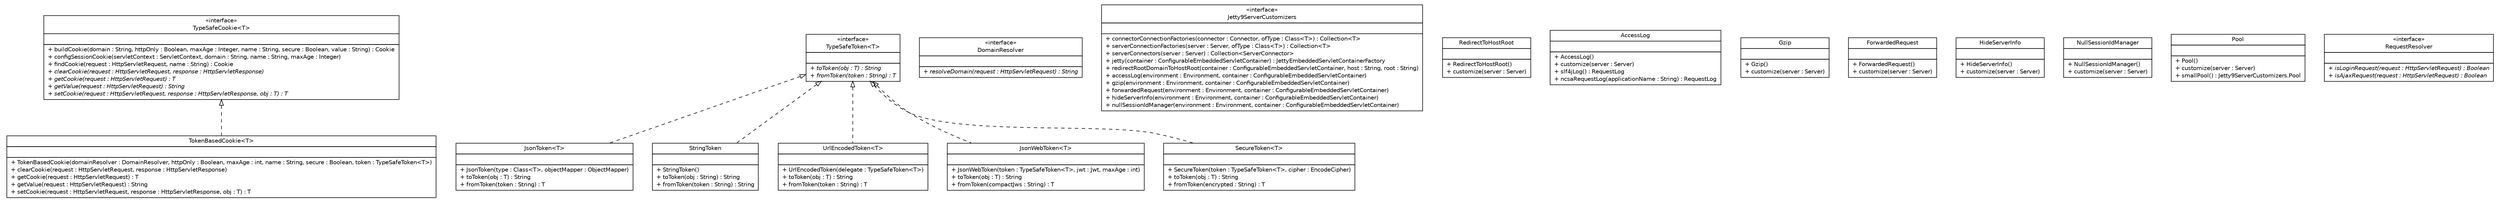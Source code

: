 #!/usr/local/bin/dot
#
# Class diagram 
# Generated by UMLGraph version R5_6-24-gf6e263 (http://www.umlgraph.org/)
#

digraph G {
	edge [fontname="Helvetica",fontsize=10,labelfontname="Helvetica",labelfontsize=10];
	node [fontname="Helvetica",fontsize=10,shape=plaintext];
	nodesep=0.25;
	ranksep=0.5;
	// cn.home1.oss.lib.webmvc.api.TokenBasedCookie<T>
	c58 [label=<<table title="cn.home1.oss.lib.webmvc.api.TokenBasedCookie" border="0" cellborder="1" cellspacing="0" cellpadding="2" port="p" href="./TokenBasedCookie.html">
		<tr><td><table border="0" cellspacing="0" cellpadding="1">
<tr><td align="center" balign="center"> TokenBasedCookie&lt;T&gt; </td></tr>
		</table></td></tr>
		<tr><td><table border="0" cellspacing="0" cellpadding="1">
<tr><td align="left" balign="left">  </td></tr>
		</table></td></tr>
		<tr><td><table border="0" cellspacing="0" cellpadding="1">
<tr><td align="left" balign="left"> + TokenBasedCookie(domainResolver : DomainResolver, httpOnly : Boolean, maxAge : int, name : String, secure : Boolean, token : TypeSafeToken&lt;T&gt;) </td></tr>
<tr><td align="left" balign="left"> + clearCookie(request : HttpServletRequest, response : HttpServletResponse) </td></tr>
<tr><td align="left" balign="left"> + getCookie(request : HttpServletRequest) : T </td></tr>
<tr><td align="left" balign="left"> + getValue(request : HttpServletRequest) : String </td></tr>
<tr><td align="left" balign="left"> + setCookie(request : HttpServletRequest, response : HttpServletResponse, obj : T) : T </td></tr>
		</table></td></tr>
		</table>>, URL="./TokenBasedCookie.html", fontname="Helvetica", fontcolor="black", fontsize=10.0];
	// cn.home1.oss.lib.webmvc.api.JsonToken<T>
	c59 [label=<<table title="cn.home1.oss.lib.webmvc.api.JsonToken" border="0" cellborder="1" cellspacing="0" cellpadding="2" port="p" href="./JsonToken.html">
		<tr><td><table border="0" cellspacing="0" cellpadding="1">
<tr><td align="center" balign="center"> JsonToken&lt;T&gt; </td></tr>
		</table></td></tr>
		<tr><td><table border="0" cellspacing="0" cellpadding="1">
<tr><td align="left" balign="left">  </td></tr>
		</table></td></tr>
		<tr><td><table border="0" cellspacing="0" cellpadding="1">
<tr><td align="left" balign="left"> + JsonToken(type : Class&lt;T&gt;, objectMapper : ObjectMapper) </td></tr>
<tr><td align="left" balign="left"> + toToken(obj : T) : String </td></tr>
<tr><td align="left" balign="left"> + fromToken(token : String) : T </td></tr>
		</table></td></tr>
		</table>>, URL="./JsonToken.html", fontname="Helvetica", fontcolor="black", fontsize=10.0];
	// cn.home1.oss.lib.webmvc.api.TypeSafeToken<T>
	c60 [label=<<table title="cn.home1.oss.lib.webmvc.api.TypeSafeToken" border="0" cellborder="1" cellspacing="0" cellpadding="2" port="p" href="./TypeSafeToken.html">
		<tr><td><table border="0" cellspacing="0" cellpadding="1">
<tr><td align="center" balign="center"> &#171;interface&#187; </td></tr>
<tr><td align="center" balign="center"> TypeSafeToken&lt;T&gt; </td></tr>
		</table></td></tr>
		<tr><td><table border="0" cellspacing="0" cellpadding="1">
<tr><td align="left" balign="left">  </td></tr>
		</table></td></tr>
		<tr><td><table border="0" cellspacing="0" cellpadding="1">
<tr><td align="left" balign="left"><font face="Helvetica-Oblique" point-size="10.0"> + toToken(obj : T) : String </font></td></tr>
<tr><td align="left" balign="left"><font face="Helvetica-Oblique" point-size="10.0"> + fromToken(token : String) : T </font></td></tr>
		</table></td></tr>
		</table>>, URL="./TypeSafeToken.html", fontname="Helvetica", fontcolor="black", fontsize=10.0];
	// cn.home1.oss.lib.webmvc.api.DomainResolver
	c61 [label=<<table title="cn.home1.oss.lib.webmvc.api.DomainResolver" border="0" cellborder="1" cellspacing="0" cellpadding="2" port="p" href="./DomainResolver.html">
		<tr><td><table border="0" cellspacing="0" cellpadding="1">
<tr><td align="center" balign="center"> &#171;interface&#187; </td></tr>
<tr><td align="center" balign="center"> DomainResolver </td></tr>
		</table></td></tr>
		<tr><td><table border="0" cellspacing="0" cellpadding="1">
<tr><td align="left" balign="left">  </td></tr>
		</table></td></tr>
		<tr><td><table border="0" cellspacing="0" cellpadding="1">
<tr><td align="left" balign="left"><font face="Helvetica-Oblique" point-size="10.0"> + resolveDomain(request : HttpServletRequest) : String </font></td></tr>
		</table></td></tr>
		</table>>, URL="./DomainResolver.html", fontname="Helvetica", fontcolor="black", fontsize=10.0];
	// cn.home1.oss.lib.webmvc.api.Jetty9ServerCustomizers
	c62 [label=<<table title="cn.home1.oss.lib.webmvc.api.Jetty9ServerCustomizers" border="0" cellborder="1" cellspacing="0" cellpadding="2" port="p" href="./Jetty9ServerCustomizers.html">
		<tr><td><table border="0" cellspacing="0" cellpadding="1">
<tr><td align="center" balign="center"> &#171;interface&#187; </td></tr>
<tr><td align="center" balign="center"> Jetty9ServerCustomizers </td></tr>
		</table></td></tr>
		<tr><td><table border="0" cellspacing="0" cellpadding="1">
<tr><td align="left" balign="left">  </td></tr>
		</table></td></tr>
		<tr><td><table border="0" cellspacing="0" cellpadding="1">
<tr><td align="left" balign="left"> + connectorConnectionFactories(connector : Connector, ofType : Class&lt;T&gt;) : Collection&lt;T&gt; </td></tr>
<tr><td align="left" balign="left"> + serverConnectionFactories(server : Server, ofType : Class&lt;T&gt;) : Collection&lt;T&gt; </td></tr>
<tr><td align="left" balign="left"> + serverConnectors(server : Server) : Collection&lt;ServerConnector&gt; </td></tr>
<tr><td align="left" balign="left"> + jetty(container : ConfigurableEmbeddedServletContainer) : JettyEmbeddedServletContainerFactory </td></tr>
<tr><td align="left" balign="left"> + redirectRootDomainToHostRoot(container : ConfigurableEmbeddedServletContainer, host : String, root : String) </td></tr>
<tr><td align="left" balign="left"> + accessLog(environment : Environment, container : ConfigurableEmbeddedServletContainer) </td></tr>
<tr><td align="left" balign="left"> + gzip(environment : Environment, container : ConfigurableEmbeddedServletContainer) </td></tr>
<tr><td align="left" balign="left"> + forwardedRequest(environment : Environment, container : ConfigurableEmbeddedServletContainer) </td></tr>
<tr><td align="left" balign="left"> + hideServerInfo(environment : Environment, container : ConfigurableEmbeddedServletContainer) </td></tr>
<tr><td align="left" balign="left"> + nullSessionIdManager(environment : Environment, container : ConfigurableEmbeddedServletContainer) </td></tr>
		</table></td></tr>
		</table>>, URL="./Jetty9ServerCustomizers.html", fontname="Helvetica", fontcolor="black", fontsize=10.0];
	// cn.home1.oss.lib.webmvc.api.Jetty9ServerCustomizers.RedirectToHostRoot
	c63 [label=<<table title="cn.home1.oss.lib.webmvc.api.Jetty9ServerCustomizers.RedirectToHostRoot" border="0" cellborder="1" cellspacing="0" cellpadding="2" port="p" href="./Jetty9ServerCustomizers.RedirectToHostRoot.html">
		<tr><td><table border="0" cellspacing="0" cellpadding="1">
<tr><td align="center" balign="center"> RedirectToHostRoot </td></tr>
		</table></td></tr>
		<tr><td><table border="0" cellspacing="0" cellpadding="1">
<tr><td align="left" balign="left">  </td></tr>
		</table></td></tr>
		<tr><td><table border="0" cellspacing="0" cellpadding="1">
<tr><td align="left" balign="left"> + RedirectToHostRoot() </td></tr>
<tr><td align="left" balign="left"> + customize(server : Server) </td></tr>
		</table></td></tr>
		</table>>, URL="./Jetty9ServerCustomizers.RedirectToHostRoot.html", fontname="Helvetica", fontcolor="black", fontsize=10.0];
	// cn.home1.oss.lib.webmvc.api.Jetty9ServerCustomizers.AccessLog
	c64 [label=<<table title="cn.home1.oss.lib.webmvc.api.Jetty9ServerCustomizers.AccessLog" border="0" cellborder="1" cellspacing="0" cellpadding="2" port="p" href="./Jetty9ServerCustomizers.AccessLog.html">
		<tr><td><table border="0" cellspacing="0" cellpadding="1">
<tr><td align="center" balign="center"> AccessLog </td></tr>
		</table></td></tr>
		<tr><td><table border="0" cellspacing="0" cellpadding="1">
<tr><td align="left" balign="left">  </td></tr>
		</table></td></tr>
		<tr><td><table border="0" cellspacing="0" cellpadding="1">
<tr><td align="left" balign="left"> + AccessLog() </td></tr>
<tr><td align="left" balign="left"> + customize(server : Server) </td></tr>
<tr><td align="left" balign="left"> + slf4jLog() : RequestLog </td></tr>
<tr><td align="left" balign="left"> + ncsaRequestLog(applicationName : String) : RequestLog </td></tr>
		</table></td></tr>
		</table>>, URL="./Jetty9ServerCustomizers.AccessLog.html", fontname="Helvetica", fontcolor="black", fontsize=10.0];
	// cn.home1.oss.lib.webmvc.api.Jetty9ServerCustomizers.Gzip
	c65 [label=<<table title="cn.home1.oss.lib.webmvc.api.Jetty9ServerCustomizers.Gzip" border="0" cellborder="1" cellspacing="0" cellpadding="2" port="p" href="./Jetty9ServerCustomizers.Gzip.html">
		<tr><td><table border="0" cellspacing="0" cellpadding="1">
<tr><td align="center" balign="center"> Gzip </td></tr>
		</table></td></tr>
		<tr><td><table border="0" cellspacing="0" cellpadding="1">
<tr><td align="left" balign="left">  </td></tr>
		</table></td></tr>
		<tr><td><table border="0" cellspacing="0" cellpadding="1">
<tr><td align="left" balign="left"> + Gzip() </td></tr>
<tr><td align="left" balign="left"> + customize(server : Server) </td></tr>
		</table></td></tr>
		</table>>, URL="./Jetty9ServerCustomizers.Gzip.html", fontname="Helvetica", fontcolor="black", fontsize=10.0];
	// cn.home1.oss.lib.webmvc.api.Jetty9ServerCustomizers.ForwardedRequest
	c66 [label=<<table title="cn.home1.oss.lib.webmvc.api.Jetty9ServerCustomizers.ForwardedRequest" border="0" cellborder="1" cellspacing="0" cellpadding="2" port="p" href="./Jetty9ServerCustomizers.ForwardedRequest.html">
		<tr><td><table border="0" cellspacing="0" cellpadding="1">
<tr><td align="center" balign="center"> ForwardedRequest </td></tr>
		</table></td></tr>
		<tr><td><table border="0" cellspacing="0" cellpadding="1">
<tr><td align="left" balign="left">  </td></tr>
		</table></td></tr>
		<tr><td><table border="0" cellspacing="0" cellpadding="1">
<tr><td align="left" balign="left"> + ForwardedRequest() </td></tr>
<tr><td align="left" balign="left"> + customize(server : Server) </td></tr>
		</table></td></tr>
		</table>>, URL="./Jetty9ServerCustomizers.ForwardedRequest.html", fontname="Helvetica", fontcolor="black", fontsize=10.0];
	// cn.home1.oss.lib.webmvc.api.Jetty9ServerCustomizers.HideServerInfo
	c67 [label=<<table title="cn.home1.oss.lib.webmvc.api.Jetty9ServerCustomizers.HideServerInfo" border="0" cellborder="1" cellspacing="0" cellpadding="2" port="p" href="./Jetty9ServerCustomizers.HideServerInfo.html">
		<tr><td><table border="0" cellspacing="0" cellpadding="1">
<tr><td align="center" balign="center"> HideServerInfo </td></tr>
		</table></td></tr>
		<tr><td><table border="0" cellspacing="0" cellpadding="1">
<tr><td align="left" balign="left">  </td></tr>
		</table></td></tr>
		<tr><td><table border="0" cellspacing="0" cellpadding="1">
<tr><td align="left" balign="left"> + HideServerInfo() </td></tr>
<tr><td align="left" balign="left"> + customize(server : Server) </td></tr>
		</table></td></tr>
		</table>>, URL="./Jetty9ServerCustomizers.HideServerInfo.html", fontname="Helvetica", fontcolor="black", fontsize=10.0];
	// cn.home1.oss.lib.webmvc.api.Jetty9ServerCustomizers.NullSessionIdManager
	c68 [label=<<table title="cn.home1.oss.lib.webmvc.api.Jetty9ServerCustomizers.NullSessionIdManager" border="0" cellborder="1" cellspacing="0" cellpadding="2" port="p" href="./Jetty9ServerCustomizers.NullSessionIdManager.html">
		<tr><td><table border="0" cellspacing="0" cellpadding="1">
<tr><td align="center" balign="center"> NullSessionIdManager </td></tr>
		</table></td></tr>
		<tr><td><table border="0" cellspacing="0" cellpadding="1">
<tr><td align="left" balign="left">  </td></tr>
		</table></td></tr>
		<tr><td><table border="0" cellspacing="0" cellpadding="1">
<tr><td align="left" balign="left"> + NullSessionIdManager() </td></tr>
<tr><td align="left" balign="left"> + customize(server : Server) </td></tr>
		</table></td></tr>
		</table>>, URL="./Jetty9ServerCustomizers.NullSessionIdManager.html", fontname="Helvetica", fontcolor="black", fontsize=10.0];
	// cn.home1.oss.lib.webmvc.api.Jetty9ServerCustomizers.Pool
	c69 [label=<<table title="cn.home1.oss.lib.webmvc.api.Jetty9ServerCustomizers.Pool" border="0" cellborder="1" cellspacing="0" cellpadding="2" port="p" href="./Jetty9ServerCustomizers.Pool.html">
		<tr><td><table border="0" cellspacing="0" cellpadding="1">
<tr><td align="center" balign="center"> Pool </td></tr>
		</table></td></tr>
		<tr><td><table border="0" cellspacing="0" cellpadding="1">
<tr><td align="left" balign="left">  </td></tr>
		</table></td></tr>
		<tr><td><table border="0" cellspacing="0" cellpadding="1">
<tr><td align="left" balign="left"> + Pool() </td></tr>
<tr><td align="left" balign="left"> + customize(server : Server) </td></tr>
<tr><td align="left" balign="left"> + smallPool() : Jetty9ServerCustomizers.Pool </td></tr>
		</table></td></tr>
		</table>>, URL="./Jetty9ServerCustomizers.Pool.html", fontname="Helvetica", fontcolor="black", fontsize=10.0];
	// cn.home1.oss.lib.webmvc.api.TypeSafeCookie<T>
	c70 [label=<<table title="cn.home1.oss.lib.webmvc.api.TypeSafeCookie" border="0" cellborder="1" cellspacing="0" cellpadding="2" port="p" href="./TypeSafeCookie.html">
		<tr><td><table border="0" cellspacing="0" cellpadding="1">
<tr><td align="center" balign="center"> &#171;interface&#187; </td></tr>
<tr><td align="center" balign="center"> TypeSafeCookie&lt;T&gt; </td></tr>
		</table></td></tr>
		<tr><td><table border="0" cellspacing="0" cellpadding="1">
<tr><td align="left" balign="left">  </td></tr>
		</table></td></tr>
		<tr><td><table border="0" cellspacing="0" cellpadding="1">
<tr><td align="left" balign="left"> + buildCookie(domain : String, httpOnly : Boolean, maxAge : Integer, name : String, secure : Boolean, value : String) : Cookie </td></tr>
<tr><td align="left" balign="left"> + configSessionCookie(servletContext : ServletContext, domain : String, name : String, maxAge : Integer) </td></tr>
<tr><td align="left" balign="left"> + findCookie(request : HttpServletRequest, name : String) : Cookie </td></tr>
<tr><td align="left" balign="left"><font face="Helvetica-Oblique" point-size="10.0"> + clearCookie(request : HttpServletRequest, response : HttpServletResponse) </font></td></tr>
<tr><td align="left" balign="left"><font face="Helvetica-Oblique" point-size="10.0"> + getCookie(request : HttpServletRequest) : T </font></td></tr>
<tr><td align="left" balign="left"><font face="Helvetica-Oblique" point-size="10.0"> + getValue(request : HttpServletRequest) : String </font></td></tr>
<tr><td align="left" balign="left"><font face="Helvetica-Oblique" point-size="10.0"> + setCookie(request : HttpServletRequest, response : HttpServletResponse, obj : T) : T </font></td></tr>
		</table></td></tr>
		</table>>, URL="./TypeSafeCookie.html", fontname="Helvetica", fontcolor="black", fontsize=10.0];
	// cn.home1.oss.lib.webmvc.api.StringToken
	c71 [label=<<table title="cn.home1.oss.lib.webmvc.api.StringToken" border="0" cellborder="1" cellspacing="0" cellpadding="2" port="p" href="./StringToken.html">
		<tr><td><table border="0" cellspacing="0" cellpadding="1">
<tr><td align="center" balign="center"> StringToken </td></tr>
		</table></td></tr>
		<tr><td><table border="0" cellspacing="0" cellpadding="1">
<tr><td align="left" balign="left">  </td></tr>
		</table></td></tr>
		<tr><td><table border="0" cellspacing="0" cellpadding="1">
<tr><td align="left" balign="left"> + StringToken() </td></tr>
<tr><td align="left" balign="left"> + toToken(obj : String) : String </td></tr>
<tr><td align="left" balign="left"> + fromToken(token : String) : String </td></tr>
		</table></td></tr>
		</table>>, URL="./StringToken.html", fontname="Helvetica", fontcolor="black", fontsize=10.0];
	// cn.home1.oss.lib.webmvc.api.UrlEncodedToken<T>
	c72 [label=<<table title="cn.home1.oss.lib.webmvc.api.UrlEncodedToken" border="0" cellborder="1" cellspacing="0" cellpadding="2" port="p" href="./UrlEncodedToken.html">
		<tr><td><table border="0" cellspacing="0" cellpadding="1">
<tr><td align="center" balign="center"> UrlEncodedToken&lt;T&gt; </td></tr>
		</table></td></tr>
		<tr><td><table border="0" cellspacing="0" cellpadding="1">
<tr><td align="left" balign="left">  </td></tr>
		</table></td></tr>
		<tr><td><table border="0" cellspacing="0" cellpadding="1">
<tr><td align="left" balign="left"> + UrlEncodedToken(delegate : TypeSafeToken&lt;T&gt;) </td></tr>
<tr><td align="left" balign="left"> + toToken(obj : T) : String </td></tr>
<tr><td align="left" balign="left"> + fromToken(token : String) : T </td></tr>
		</table></td></tr>
		</table>>, URL="./UrlEncodedToken.html", fontname="Helvetica", fontcolor="black", fontsize=10.0];
	// cn.home1.oss.lib.webmvc.api.RequestResolver
	c73 [label=<<table title="cn.home1.oss.lib.webmvc.api.RequestResolver" border="0" cellborder="1" cellspacing="0" cellpadding="2" port="p" href="./RequestResolver.html">
		<tr><td><table border="0" cellspacing="0" cellpadding="1">
<tr><td align="center" balign="center"> &#171;interface&#187; </td></tr>
<tr><td align="center" balign="center"> RequestResolver </td></tr>
		</table></td></tr>
		<tr><td><table border="0" cellspacing="0" cellpadding="1">
<tr><td align="left" balign="left">  </td></tr>
		</table></td></tr>
		<tr><td><table border="0" cellspacing="0" cellpadding="1">
<tr><td align="left" balign="left"><font face="Helvetica-Oblique" point-size="10.0"> + isLoginRequest(request : HttpServletRequest) : Boolean </font></td></tr>
<tr><td align="left" balign="left"><font face="Helvetica-Oblique" point-size="10.0"> + isAjaxRequest(request : HttpServletRequest) : Boolean </font></td></tr>
		</table></td></tr>
		</table>>, URL="./RequestResolver.html", fontname="Helvetica", fontcolor="black", fontsize=10.0];
	// cn.home1.oss.lib.webmvc.api.JsonWebToken<T>
	c74 [label=<<table title="cn.home1.oss.lib.webmvc.api.JsonWebToken" border="0" cellborder="1" cellspacing="0" cellpadding="2" port="p" href="./JsonWebToken.html">
		<tr><td><table border="0" cellspacing="0" cellpadding="1">
<tr><td align="center" balign="center"> JsonWebToken&lt;T&gt; </td></tr>
		</table></td></tr>
		<tr><td><table border="0" cellspacing="0" cellpadding="1">
<tr><td align="left" balign="left">  </td></tr>
		</table></td></tr>
		<tr><td><table border="0" cellspacing="0" cellpadding="1">
<tr><td align="left" balign="left"> + JsonWebToken(token : TypeSafeToken&lt;T&gt;, jwt : Jwt, maxAge : int) </td></tr>
<tr><td align="left" balign="left"> + toToken(obj : T) : String </td></tr>
<tr><td align="left" balign="left"> + fromToken(compactJws : String) : T </td></tr>
		</table></td></tr>
		</table>>, URL="./JsonWebToken.html", fontname="Helvetica", fontcolor="black", fontsize=10.0];
	// cn.home1.oss.lib.webmvc.api.SecureToken<T>
	c75 [label=<<table title="cn.home1.oss.lib.webmvc.api.SecureToken" border="0" cellborder="1" cellspacing="0" cellpadding="2" port="p" href="./SecureToken.html">
		<tr><td><table border="0" cellspacing="0" cellpadding="1">
<tr><td align="center" balign="center"> SecureToken&lt;T&gt; </td></tr>
		</table></td></tr>
		<tr><td><table border="0" cellspacing="0" cellpadding="1">
<tr><td align="left" balign="left">  </td></tr>
		</table></td></tr>
		<tr><td><table border="0" cellspacing="0" cellpadding="1">
<tr><td align="left" balign="left"> + SecureToken(token : TypeSafeToken&lt;T&gt;, cipher : EncodeCipher) </td></tr>
<tr><td align="left" balign="left"> + toToken(obj : T) : String </td></tr>
<tr><td align="left" balign="left"> + fromToken(encrypted : String) : T </td></tr>
		</table></td></tr>
		</table>>, URL="./SecureToken.html", fontname="Helvetica", fontcolor="black", fontsize=10.0];
	//cn.home1.oss.lib.webmvc.api.TokenBasedCookie<T> implements cn.home1.oss.lib.webmvc.api.TypeSafeCookie<T>
	c70:p -> c58:p [dir=back,arrowtail=empty,style=dashed];
	//cn.home1.oss.lib.webmvc.api.JsonToken<T> implements cn.home1.oss.lib.webmvc.api.TypeSafeToken<T>
	c60:p -> c59:p [dir=back,arrowtail=empty,style=dashed];
	//cn.home1.oss.lib.webmvc.api.StringToken implements cn.home1.oss.lib.webmvc.api.TypeSafeToken<T>
	c60:p -> c71:p [dir=back,arrowtail=empty,style=dashed];
	//cn.home1.oss.lib.webmvc.api.UrlEncodedToken<T> implements cn.home1.oss.lib.webmvc.api.TypeSafeToken<T>
	c60:p -> c72:p [dir=back,arrowtail=empty,style=dashed];
	//cn.home1.oss.lib.webmvc.api.JsonWebToken<T> implements cn.home1.oss.lib.webmvc.api.TypeSafeToken<T>
	c60:p -> c74:p [dir=back,arrowtail=empty,style=dashed];
	//cn.home1.oss.lib.webmvc.api.SecureToken<T> implements cn.home1.oss.lib.webmvc.api.TypeSafeToken<T>
	c60:p -> c75:p [dir=back,arrowtail=empty,style=dashed];
}

